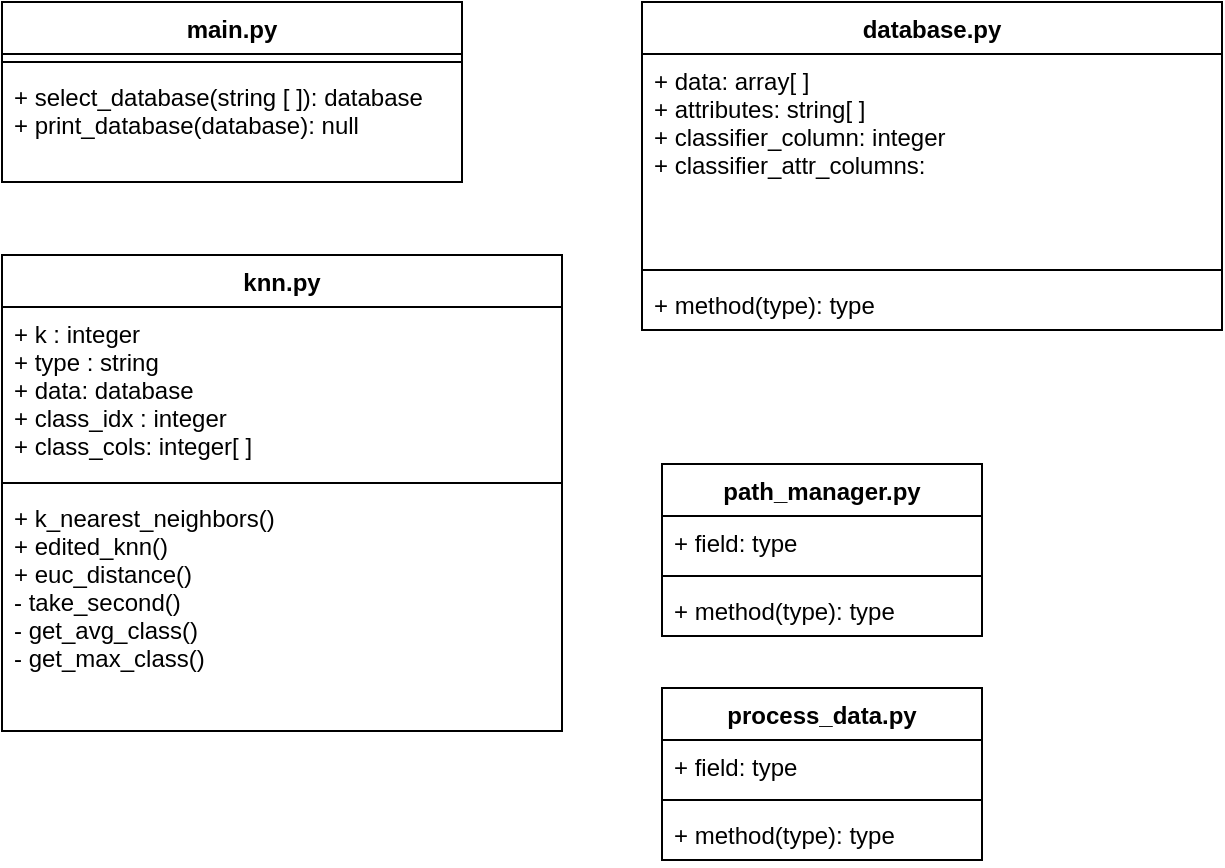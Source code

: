 <mxfile version="11.3.1" type="device" pages="1"><diagram id="KAzF6YcaLwUem5n_ty2p" name="Page-1"><mxGraphModel dx="772" dy="437" grid="1" gridSize="10" guides="1" tooltips="1" connect="1" arrows="1" fold="1" page="1" pageScale="1" pageWidth="850" pageHeight="1100" math="0" shadow="0"><root><mxCell id="0"/><mxCell id="1" parent="0"/><mxCell id="ls60mM_DQkVWz9QJmcPA-6" value="main.py" style="swimlane;fontStyle=1;align=center;verticalAlign=top;childLayout=stackLayout;horizontal=1;startSize=26;horizontalStack=0;resizeParent=1;resizeParentMax=0;resizeLast=0;collapsible=1;marginBottom=0;" parent="1" vertex="1"><mxGeometry x="40" y="40" width="230" height="90" as="geometry"/></mxCell><mxCell id="ls60mM_DQkVWz9QJmcPA-8" value="" style="line;strokeWidth=1;fillColor=none;align=left;verticalAlign=middle;spacingTop=-1;spacingLeft=3;spacingRight=3;rotatable=0;labelPosition=right;points=[];portConstraint=eastwest;" parent="ls60mM_DQkVWz9QJmcPA-6" vertex="1"><mxGeometry y="26" width="230" height="8" as="geometry"/></mxCell><mxCell id="ls60mM_DQkVWz9QJmcPA-9" value="+ select_database(string [ ]): database &#10;+ print_database(database): null&#10;" style="text;strokeColor=none;fillColor=none;align=left;verticalAlign=top;spacingLeft=4;spacingRight=4;overflow=hidden;rotatable=0;points=[[0,0.5],[1,0.5]];portConstraint=eastwest;" parent="ls60mM_DQkVWz9QJmcPA-6" vertex="1"><mxGeometry y="34" width="230" height="56" as="geometry"/></mxCell><mxCell id="ls60mM_DQkVWz9QJmcPA-10" value="database.py" style="swimlane;fontStyle=1;align=center;verticalAlign=top;childLayout=stackLayout;horizontal=1;startSize=26;horizontalStack=0;resizeParent=1;resizeParentMax=0;resizeLast=0;collapsible=1;marginBottom=0;" parent="1" vertex="1"><mxGeometry x="360" y="40" width="290" height="164" as="geometry"/></mxCell><mxCell id="ls60mM_DQkVWz9QJmcPA-11" value="+ data: array[ ]&#10;+ attributes: string[ ]&#10;+ classifier_column: integer&#10;+ classifier_attr_columns: " style="text;strokeColor=none;fillColor=none;align=left;verticalAlign=top;spacingLeft=4;spacingRight=4;overflow=hidden;rotatable=0;points=[[0,0.5],[1,0.5]];portConstraint=eastwest;" parent="ls60mM_DQkVWz9QJmcPA-10" vertex="1"><mxGeometry y="26" width="290" height="104" as="geometry"/></mxCell><mxCell id="ls60mM_DQkVWz9QJmcPA-12" value="" style="line;strokeWidth=1;fillColor=none;align=left;verticalAlign=middle;spacingTop=-1;spacingLeft=3;spacingRight=3;rotatable=0;labelPosition=right;points=[];portConstraint=eastwest;" parent="ls60mM_DQkVWz9QJmcPA-10" vertex="1"><mxGeometry y="130" width="290" height="8" as="geometry"/></mxCell><mxCell id="ls60mM_DQkVWz9QJmcPA-13" value="+ method(type): type" style="text;strokeColor=none;fillColor=none;align=left;verticalAlign=top;spacingLeft=4;spacingRight=4;overflow=hidden;rotatable=0;points=[[0,0.5],[1,0.5]];portConstraint=eastwest;" parent="ls60mM_DQkVWz9QJmcPA-10" vertex="1"><mxGeometry y="138" width="290" height="26" as="geometry"/></mxCell><mxCell id="ls60mM_DQkVWz9QJmcPA-15" value="process_data.py" style="swimlane;fontStyle=1;align=center;verticalAlign=top;childLayout=stackLayout;horizontal=1;startSize=26;horizontalStack=0;resizeParent=1;resizeParentMax=0;resizeLast=0;collapsible=1;marginBottom=0;" parent="1" vertex="1"><mxGeometry x="370" y="383" width="160" height="86" as="geometry"/></mxCell><mxCell id="ls60mM_DQkVWz9QJmcPA-16" value="+ field: type" style="text;strokeColor=none;fillColor=none;align=left;verticalAlign=top;spacingLeft=4;spacingRight=4;overflow=hidden;rotatable=0;points=[[0,0.5],[1,0.5]];portConstraint=eastwest;" parent="ls60mM_DQkVWz9QJmcPA-15" vertex="1"><mxGeometry y="26" width="160" height="26" as="geometry"/></mxCell><mxCell id="ls60mM_DQkVWz9QJmcPA-17" value="" style="line;strokeWidth=1;fillColor=none;align=left;verticalAlign=middle;spacingTop=-1;spacingLeft=3;spacingRight=3;rotatable=0;labelPosition=right;points=[];portConstraint=eastwest;" parent="ls60mM_DQkVWz9QJmcPA-15" vertex="1"><mxGeometry y="52" width="160" height="8" as="geometry"/></mxCell><mxCell id="ls60mM_DQkVWz9QJmcPA-18" value="+ method(type): type" style="text;strokeColor=none;fillColor=none;align=left;verticalAlign=top;spacingLeft=4;spacingRight=4;overflow=hidden;rotatable=0;points=[[0,0.5],[1,0.5]];portConstraint=eastwest;" parent="ls60mM_DQkVWz9QJmcPA-15" vertex="1"><mxGeometry y="60" width="160" height="26" as="geometry"/></mxCell><mxCell id="ls60mM_DQkVWz9QJmcPA-19" value="path_manager.py" style="swimlane;fontStyle=1;align=center;verticalAlign=top;childLayout=stackLayout;horizontal=1;startSize=26;horizontalStack=0;resizeParent=1;resizeParentMax=0;resizeLast=0;collapsible=1;marginBottom=0;" parent="1" vertex="1"><mxGeometry x="370" y="271" width="160" height="86" as="geometry"/></mxCell><mxCell id="ls60mM_DQkVWz9QJmcPA-20" value="+ field: type" style="text;strokeColor=none;fillColor=none;align=left;verticalAlign=top;spacingLeft=4;spacingRight=4;overflow=hidden;rotatable=0;points=[[0,0.5],[1,0.5]];portConstraint=eastwest;" parent="ls60mM_DQkVWz9QJmcPA-19" vertex="1"><mxGeometry y="26" width="160" height="26" as="geometry"/></mxCell><mxCell id="ls60mM_DQkVWz9QJmcPA-21" value="" style="line;strokeWidth=1;fillColor=none;align=left;verticalAlign=middle;spacingTop=-1;spacingLeft=3;spacingRight=3;rotatable=0;labelPosition=right;points=[];portConstraint=eastwest;" parent="ls60mM_DQkVWz9QJmcPA-19" vertex="1"><mxGeometry y="52" width="160" height="8" as="geometry"/></mxCell><mxCell id="ls60mM_DQkVWz9QJmcPA-22" value="+ method(type): type" style="text;strokeColor=none;fillColor=none;align=left;verticalAlign=top;spacingLeft=4;spacingRight=4;overflow=hidden;rotatable=0;points=[[0,0.5],[1,0.5]];portConstraint=eastwest;" parent="ls60mM_DQkVWz9QJmcPA-19" vertex="1"><mxGeometry y="60" width="160" height="26" as="geometry"/></mxCell><mxCell id="hNe-MDmLQphCo946kkZW-1" value="knn.py" style="swimlane;fontStyle=1;align=center;verticalAlign=top;childLayout=stackLayout;horizontal=1;startSize=26;horizontalStack=0;resizeParent=1;resizeParentMax=0;resizeLast=0;collapsible=1;marginBottom=0;" vertex="1" parent="1"><mxGeometry x="40" y="166.5" width="280" height="238" as="geometry"/></mxCell><mxCell id="hNe-MDmLQphCo946kkZW-2" value="+ k : integer&#10;+ type : string&#10;+ data: database&#10;+ class_idx : integer&#10;+ class_cols: integer[ ]&#10;&#10;" style="text;strokeColor=none;fillColor=none;align=left;verticalAlign=top;spacingLeft=4;spacingRight=4;overflow=hidden;rotatable=0;points=[[0,0.5],[1,0.5]];portConstraint=eastwest;" vertex="1" parent="hNe-MDmLQphCo946kkZW-1"><mxGeometry y="26" width="280" height="84" as="geometry"/></mxCell><mxCell id="hNe-MDmLQphCo946kkZW-3" value="" style="line;strokeWidth=1;fillColor=none;align=left;verticalAlign=middle;spacingTop=-1;spacingLeft=3;spacingRight=3;rotatable=0;labelPosition=right;points=[];portConstraint=eastwest;" vertex="1" parent="hNe-MDmLQphCo946kkZW-1"><mxGeometry y="110" width="280" height="8" as="geometry"/></mxCell><mxCell id="hNe-MDmLQphCo946kkZW-4" value="+ k_nearest_neighbors()&#10;+ edited_knn()&#10;+ euc_distance()&#10;- take_second()&#10;- get_avg_class()&#10;- get_max_class()&#10;" style="text;strokeColor=none;fillColor=none;align=left;verticalAlign=top;spacingLeft=4;spacingRight=4;overflow=hidden;rotatable=0;points=[[0,0.5],[1,0.5]];portConstraint=eastwest;" vertex="1" parent="hNe-MDmLQphCo946kkZW-1"><mxGeometry y="118" width="280" height="120" as="geometry"/></mxCell></root></mxGraphModel></diagram></mxfile>